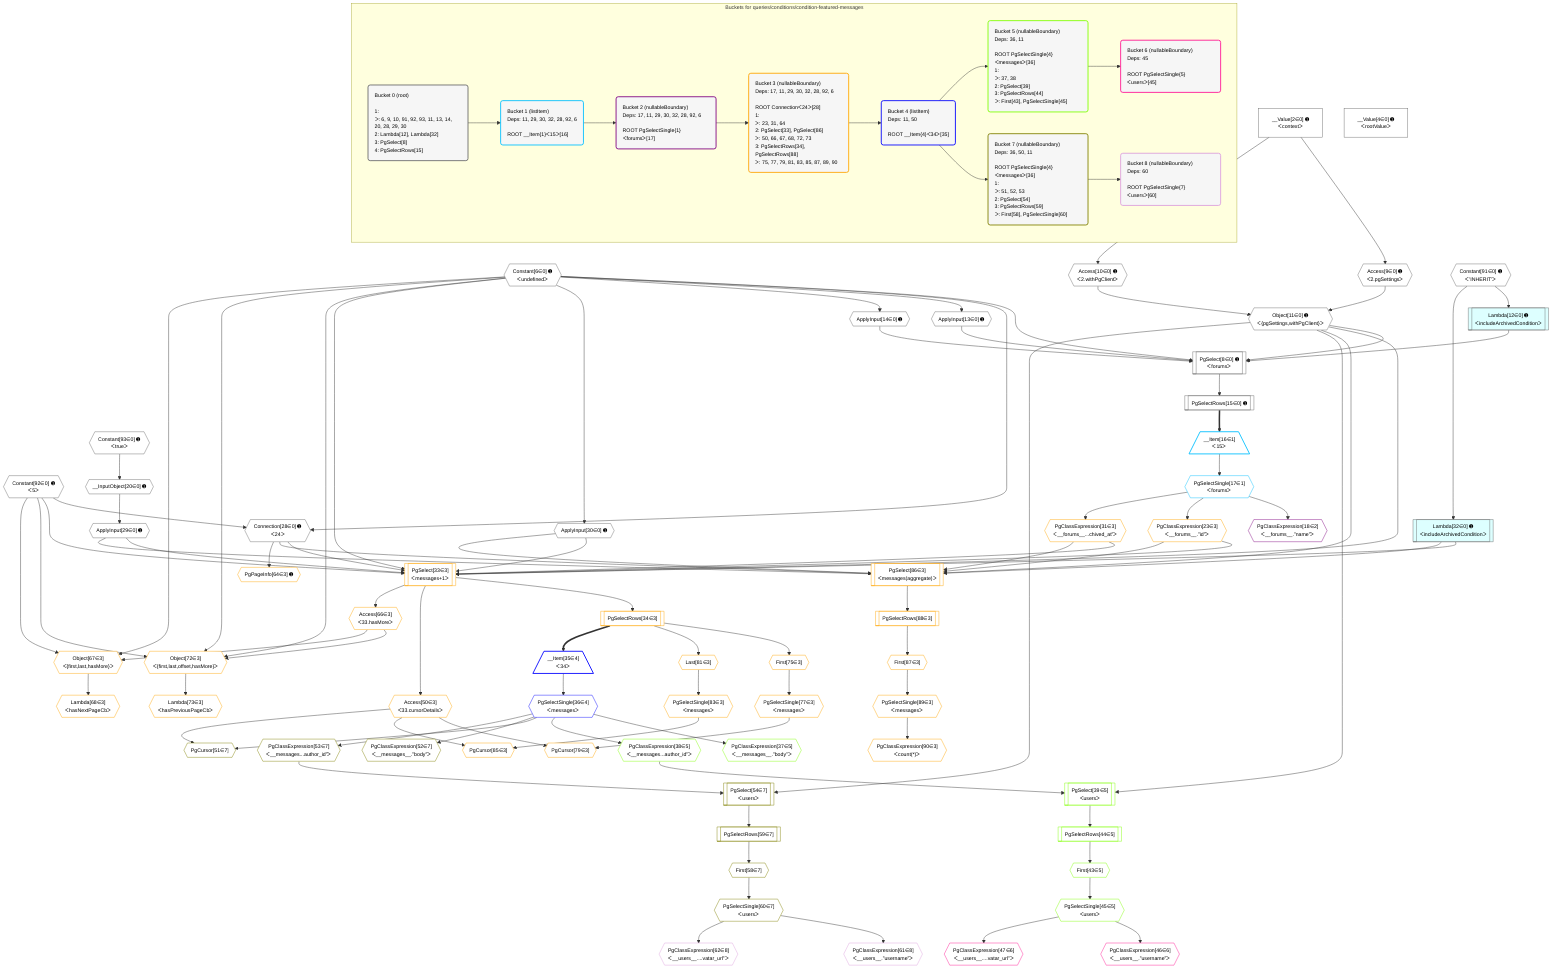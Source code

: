 %%{init: {'themeVariables': { 'fontSize': '12px'}}}%%
graph TD
    classDef path fill:#eee,stroke:#000,color:#000
    classDef plan fill:#fff,stroke-width:1px,color:#000
    classDef itemplan fill:#fff,stroke-width:2px,color:#000
    classDef unbatchedplan fill:#dff,stroke-width:1px,color:#000
    classDef sideeffectplan fill:#fcc,stroke-width:2px,color:#000
    classDef bucket fill:#f6f6f6,color:#000,stroke-width:2px,text-align:left


    %% plan dependencies
    PgSelect8[["PgSelect[8∈0] ➊<br />ᐸforumsᐳ"]]:::plan
    Object11{{"Object[11∈0] ➊<br />ᐸ{pgSettings,withPgClient}ᐳ"}}:::plan
    Constant6{{"Constant[6∈0] ➊<br />ᐸundefinedᐳ"}}:::plan
    Lambda12[["Lambda[12∈0] ➊<br />ᐸincludeArchivedConditionᐳ"]]:::unbatchedplan
    ApplyInput13{{"ApplyInput[13∈0] ➊"}}:::plan
    ApplyInput14{{"ApplyInput[14∈0] ➊"}}:::plan
    Object11 & Constant6 & Lambda12 & ApplyInput13 & ApplyInput14 --> PgSelect8
    Access9{{"Access[9∈0] ➊<br />ᐸ2.pgSettingsᐳ"}}:::plan
    Access10{{"Access[10∈0] ➊<br />ᐸ2.withPgClientᐳ"}}:::plan
    Access9 & Access10 --> Object11
    Connection28{{"Connection[28∈0] ➊<br />ᐸ24ᐳ"}}:::plan
    Constant92{{"Constant[92∈0] ➊<br />ᐸ5ᐳ"}}:::plan
    Constant92 & Constant6 --> Connection28
    __Value2["__Value[2∈0] ➊<br />ᐸcontextᐳ"]:::plan
    __Value2 --> Access9
    __Value2 --> Access10
    Constant91{{"Constant[91∈0] ➊<br />ᐸ'INHERIT'ᐳ"}}:::plan
    Constant91 --> Lambda12
    Constant6 --> ApplyInput13
    Constant6 --> ApplyInput14
    PgSelectRows15[["PgSelectRows[15∈0] ➊"]]:::plan
    PgSelect8 --> PgSelectRows15
    __InputObject20{{"__InputObject[20∈0] ➊"}}:::plan
    Constant93{{"Constant[93∈0] ➊<br />ᐸtrueᐳ"}}:::plan
    Constant93 --> __InputObject20
    ApplyInput29{{"ApplyInput[29∈0] ➊"}}:::plan
    __InputObject20 --> ApplyInput29
    ApplyInput30{{"ApplyInput[30∈0] ➊"}}:::plan
    Constant6 --> ApplyInput30
    Lambda32[["Lambda[32∈0] ➊<br />ᐸincludeArchivedConditionᐳ"]]:::unbatchedplan
    Constant91 --> Lambda32
    __Value4["__Value[4∈0] ➊<br />ᐸrootValueᐳ"]:::plan
    __Item16[/"__Item[16∈1]<br />ᐸ15ᐳ"\]:::itemplan
    PgSelectRows15 ==> __Item16
    PgSelectSingle17{{"PgSelectSingle[17∈1]<br />ᐸforumsᐳ"}}:::plan
    __Item16 --> PgSelectSingle17
    PgClassExpression18{{"PgClassExpression[18∈2]<br />ᐸ__forums__.”name”ᐳ"}}:::plan
    PgSelectSingle17 --> PgClassExpression18
    PgSelect33[["PgSelect[33∈3]<br />ᐸmessages+1ᐳ"]]:::plan
    PgClassExpression23{{"PgClassExpression[23∈3]<br />ᐸ__forums__.”id”ᐳ"}}:::plan
    PgClassExpression31{{"PgClassExpression[31∈3]<br />ᐸ__forums__...chived_at”ᐳ"}}:::plan
    Object11 & PgClassExpression23 & ApplyInput29 & ApplyInput30 & PgClassExpression31 & Lambda32 & Connection28 & Constant92 & Constant6 --> PgSelect33
    PgSelect86[["PgSelect[86∈3]<br />ᐸmessages(aggregate)ᐳ"]]:::plan
    Object11 & PgClassExpression23 & ApplyInput29 & ApplyInput30 & PgClassExpression31 & Lambda32 & Connection28 --> PgSelect86
    Object72{{"Object[72∈3]<br />ᐸ{first,last,offset,hasMore}ᐳ"}}:::plan
    Access66{{"Access[66∈3]<br />ᐸ33.hasMoreᐳ"}}:::plan
    Constant92 & Constant6 & Constant6 & Access66 --> Object72
    Object67{{"Object[67∈3]<br />ᐸ{first,last,hasMore}ᐳ"}}:::plan
    Constant92 & Constant6 & Access66 --> Object67
    PgCursor79{{"PgCursor[79∈3]"}}:::plan
    PgSelectSingle77{{"PgSelectSingle[77∈3]<br />ᐸmessagesᐳ"}}:::plan
    Access50{{"Access[50∈3]<br />ᐸ33.cursorDetailsᐳ"}}:::plan
    PgSelectSingle77 & Access50 --> PgCursor79
    PgCursor85{{"PgCursor[85∈3]"}}:::plan
    PgSelectSingle83{{"PgSelectSingle[83∈3]<br />ᐸmessagesᐳ"}}:::plan
    PgSelectSingle83 & Access50 --> PgCursor85
    PgSelectSingle17 --> PgClassExpression23
    PgSelectSingle17 --> PgClassExpression31
    PgSelectRows34[["PgSelectRows[34∈3]"]]:::plan
    PgSelect33 --> PgSelectRows34
    PgSelect33 --> Access50
    PgPageInfo64{{"PgPageInfo[64∈3] ➊"}}:::plan
    Connection28 --> PgPageInfo64
    PgSelect33 --> Access66
    Lambda68{{"Lambda[68∈3]<br />ᐸhasNextPageCbᐳ"}}:::plan
    Object67 --> Lambda68
    Lambda73{{"Lambda[73∈3]<br />ᐸhasPreviousPageCbᐳ"}}:::plan
    Object72 --> Lambda73
    First75{{"First[75∈3]"}}:::plan
    PgSelectRows34 --> First75
    First75 --> PgSelectSingle77
    Last81{{"Last[81∈3]"}}:::plan
    PgSelectRows34 --> Last81
    Last81 --> PgSelectSingle83
    First87{{"First[87∈3]"}}:::plan
    PgSelectRows88[["PgSelectRows[88∈3]"]]:::plan
    PgSelectRows88 --> First87
    PgSelect86 --> PgSelectRows88
    PgSelectSingle89{{"PgSelectSingle[89∈3]<br />ᐸmessagesᐳ"}}:::plan
    First87 --> PgSelectSingle89
    PgClassExpression90{{"PgClassExpression[90∈3]<br />ᐸcount(*)ᐳ"}}:::plan
    PgSelectSingle89 --> PgClassExpression90
    __Item35[/"__Item[35∈4]<br />ᐸ34ᐳ"\]:::itemplan
    PgSelectRows34 ==> __Item35
    PgSelectSingle36{{"PgSelectSingle[36∈4]<br />ᐸmessagesᐳ"}}:::plan
    __Item35 --> PgSelectSingle36
    PgSelect39[["PgSelect[39∈5]<br />ᐸusersᐳ"]]:::plan
    PgClassExpression38{{"PgClassExpression[38∈5]<br />ᐸ__messages...author_id”ᐳ"}}:::plan
    Object11 & PgClassExpression38 --> PgSelect39
    PgClassExpression37{{"PgClassExpression[37∈5]<br />ᐸ__messages__.”body”ᐳ"}}:::plan
    PgSelectSingle36 --> PgClassExpression37
    PgSelectSingle36 --> PgClassExpression38
    First43{{"First[43∈5]"}}:::plan
    PgSelectRows44[["PgSelectRows[44∈5]"]]:::plan
    PgSelectRows44 --> First43
    PgSelect39 --> PgSelectRows44
    PgSelectSingle45{{"PgSelectSingle[45∈5]<br />ᐸusersᐳ"}}:::plan
    First43 --> PgSelectSingle45
    PgClassExpression46{{"PgClassExpression[46∈6]<br />ᐸ__users__.”username”ᐳ"}}:::plan
    PgSelectSingle45 --> PgClassExpression46
    PgClassExpression47{{"PgClassExpression[47∈6]<br />ᐸ__users__....vatar_url”ᐳ"}}:::plan
    PgSelectSingle45 --> PgClassExpression47
    PgCursor51{{"PgCursor[51∈7]"}}:::plan
    PgSelectSingle36 & Access50 --> PgCursor51
    PgSelect54[["PgSelect[54∈7]<br />ᐸusersᐳ"]]:::plan
    PgClassExpression53{{"PgClassExpression[53∈7]<br />ᐸ__messages...author_id”ᐳ"}}:::plan
    Object11 & PgClassExpression53 --> PgSelect54
    PgClassExpression52{{"PgClassExpression[52∈7]<br />ᐸ__messages__.”body”ᐳ"}}:::plan
    PgSelectSingle36 --> PgClassExpression52
    PgSelectSingle36 --> PgClassExpression53
    First58{{"First[58∈7]"}}:::plan
    PgSelectRows59[["PgSelectRows[59∈7]"]]:::plan
    PgSelectRows59 --> First58
    PgSelect54 --> PgSelectRows59
    PgSelectSingle60{{"PgSelectSingle[60∈7]<br />ᐸusersᐳ"}}:::plan
    First58 --> PgSelectSingle60
    PgClassExpression61{{"PgClassExpression[61∈8]<br />ᐸ__users__.”username”ᐳ"}}:::plan
    PgSelectSingle60 --> PgClassExpression61
    PgClassExpression62{{"PgClassExpression[62∈8]<br />ᐸ__users__....vatar_url”ᐳ"}}:::plan
    PgSelectSingle60 --> PgClassExpression62

    %% define steps

    subgraph "Buckets for queries/conditions/condition-featured-messages"
    Bucket0("Bucket 0 (root)<br /><br />1: <br />ᐳ: 6, 9, 10, 91, 92, 93, 11, 13, 14, 20, 28, 29, 30<br />2: Lambda[12], Lambda[32]<br />3: PgSelect[8]<br />4: PgSelectRows[15]"):::bucket
    classDef bucket0 stroke:#696969
    class Bucket0,__Value2,__Value4,Constant6,PgSelect8,Access9,Access10,Object11,Lambda12,ApplyInput13,ApplyInput14,PgSelectRows15,__InputObject20,Connection28,ApplyInput29,ApplyInput30,Lambda32,Constant91,Constant92,Constant93 bucket0
    Bucket1("Bucket 1 (listItem)<br />Deps: 11, 29, 30, 32, 28, 92, 6<br /><br />ROOT __Item{1}ᐸ15ᐳ[16]"):::bucket
    classDef bucket1 stroke:#00bfff
    class Bucket1,__Item16,PgSelectSingle17 bucket1
    Bucket2("Bucket 2 (nullableBoundary)<br />Deps: 17, 11, 29, 30, 32, 28, 92, 6<br /><br />ROOT PgSelectSingle{1}ᐸforumsᐳ[17]"):::bucket
    classDef bucket2 stroke:#7f007f
    class Bucket2,PgClassExpression18 bucket2
    Bucket3("Bucket 3 (nullableBoundary)<br />Deps: 17, 11, 29, 30, 32, 28, 92, 6<br /><br />ROOT Connectionᐸ24ᐳ[28]<br />1: <br />ᐳ: 23, 31, 64<br />2: PgSelect[33], PgSelect[86]<br />ᐳ: 50, 66, 67, 68, 72, 73<br />3: PgSelectRows[34], PgSelectRows[88]<br />ᐳ: 75, 77, 79, 81, 83, 85, 87, 89, 90"):::bucket
    classDef bucket3 stroke:#ffa500
    class Bucket3,PgClassExpression23,PgClassExpression31,PgSelect33,PgSelectRows34,Access50,PgPageInfo64,Access66,Object67,Lambda68,Object72,Lambda73,First75,PgSelectSingle77,PgCursor79,Last81,PgSelectSingle83,PgCursor85,PgSelect86,First87,PgSelectRows88,PgSelectSingle89,PgClassExpression90 bucket3
    Bucket4("Bucket 4 (listItem)<br />Deps: 11, 50<br /><br />ROOT __Item{4}ᐸ34ᐳ[35]"):::bucket
    classDef bucket4 stroke:#0000ff
    class Bucket4,__Item35,PgSelectSingle36 bucket4
    Bucket5("Bucket 5 (nullableBoundary)<br />Deps: 36, 11<br /><br />ROOT PgSelectSingle{4}ᐸmessagesᐳ[36]<br />1: <br />ᐳ: 37, 38<br />2: PgSelect[39]<br />3: PgSelectRows[44]<br />ᐳ: First[43], PgSelectSingle[45]"):::bucket
    classDef bucket5 stroke:#7fff00
    class Bucket5,PgClassExpression37,PgClassExpression38,PgSelect39,First43,PgSelectRows44,PgSelectSingle45 bucket5
    Bucket6("Bucket 6 (nullableBoundary)<br />Deps: 45<br /><br />ROOT PgSelectSingle{5}ᐸusersᐳ[45]"):::bucket
    classDef bucket6 stroke:#ff1493
    class Bucket6,PgClassExpression46,PgClassExpression47 bucket6
    Bucket7("Bucket 7 (nullableBoundary)<br />Deps: 36, 50, 11<br /><br />ROOT PgSelectSingle{4}ᐸmessagesᐳ[36]<br />1: <br />ᐳ: 51, 52, 53<br />2: PgSelect[54]<br />3: PgSelectRows[59]<br />ᐳ: First[58], PgSelectSingle[60]"):::bucket
    classDef bucket7 stroke:#808000
    class Bucket7,PgCursor51,PgClassExpression52,PgClassExpression53,PgSelect54,First58,PgSelectRows59,PgSelectSingle60 bucket7
    Bucket8("Bucket 8 (nullableBoundary)<br />Deps: 60<br /><br />ROOT PgSelectSingle{7}ᐸusersᐳ[60]"):::bucket
    classDef bucket8 stroke:#dda0dd
    class Bucket8,PgClassExpression61,PgClassExpression62 bucket8
    Bucket0 --> Bucket1
    Bucket1 --> Bucket2
    Bucket2 --> Bucket3
    Bucket3 --> Bucket4
    Bucket4 --> Bucket5 & Bucket7
    Bucket5 --> Bucket6
    Bucket7 --> Bucket8
    end